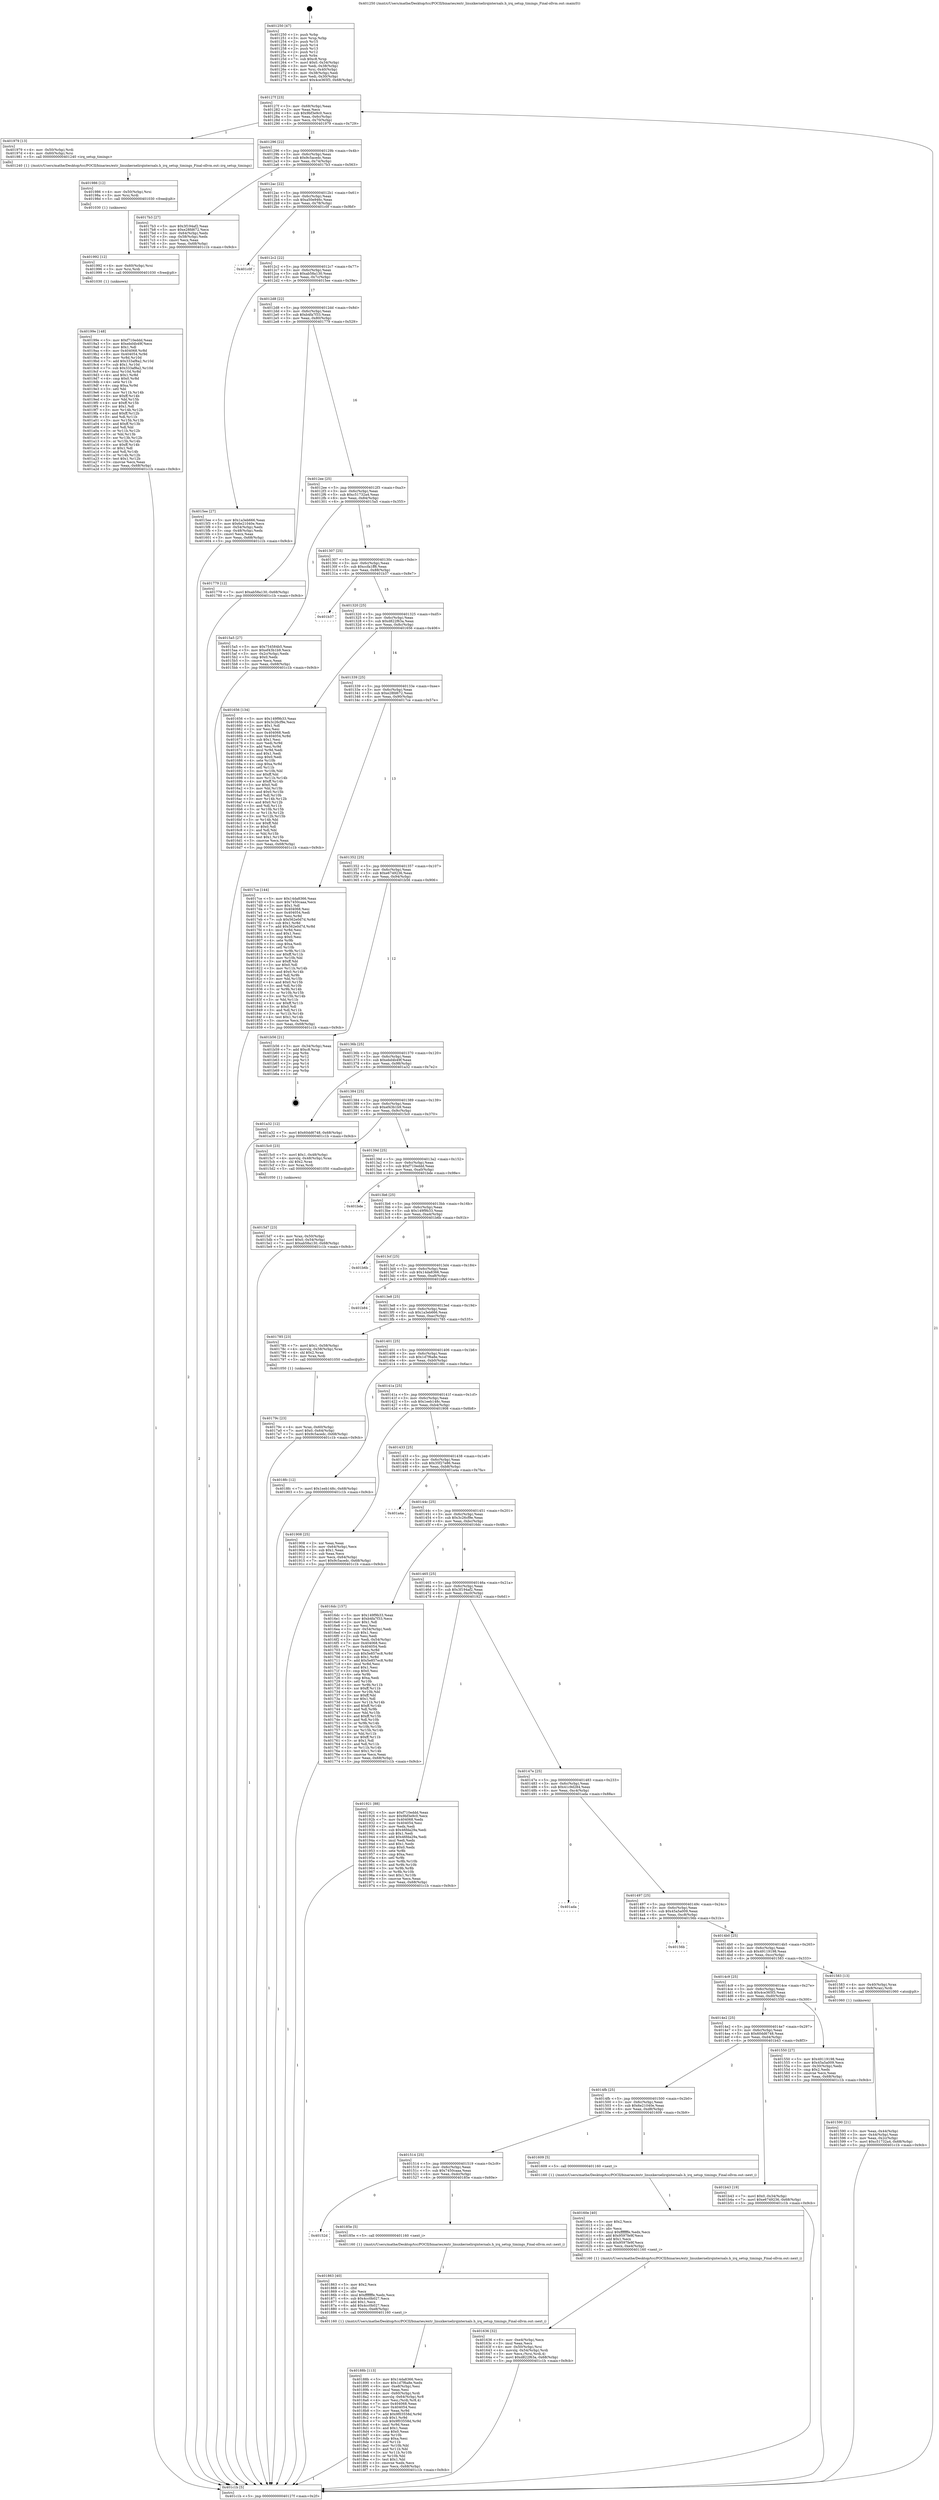 digraph "0x401250" {
  label = "0x401250 (/mnt/c/Users/mathe/Desktop/tcc/POCII/binaries/extr_linuxkernelirqinternals.h_irq_setup_timings_Final-ollvm.out::main(0))"
  labelloc = "t"
  node[shape=record]

  Entry [label="",width=0.3,height=0.3,shape=circle,fillcolor=black,style=filled]
  "0x40127f" [label="{
     0x40127f [23]\l
     | [instrs]\l
     &nbsp;&nbsp;0x40127f \<+3\>: mov -0x68(%rbp),%eax\l
     &nbsp;&nbsp;0x401282 \<+2\>: mov %eax,%ecx\l
     &nbsp;&nbsp;0x401284 \<+6\>: sub $0x9bf3e9c0,%ecx\l
     &nbsp;&nbsp;0x40128a \<+3\>: mov %eax,-0x6c(%rbp)\l
     &nbsp;&nbsp;0x40128d \<+3\>: mov %ecx,-0x70(%rbp)\l
     &nbsp;&nbsp;0x401290 \<+6\>: je 0000000000401979 \<main+0x729\>\l
  }"]
  "0x401979" [label="{
     0x401979 [13]\l
     | [instrs]\l
     &nbsp;&nbsp;0x401979 \<+4\>: mov -0x50(%rbp),%rdi\l
     &nbsp;&nbsp;0x40197d \<+4\>: mov -0x60(%rbp),%rsi\l
     &nbsp;&nbsp;0x401981 \<+5\>: call 0000000000401240 \<irq_setup_timings\>\l
     | [calls]\l
     &nbsp;&nbsp;0x401240 \{1\} (/mnt/c/Users/mathe/Desktop/tcc/POCII/binaries/extr_linuxkernelirqinternals.h_irq_setup_timings_Final-ollvm.out::irq_setup_timings)\l
  }"]
  "0x401296" [label="{
     0x401296 [22]\l
     | [instrs]\l
     &nbsp;&nbsp;0x401296 \<+5\>: jmp 000000000040129b \<main+0x4b\>\l
     &nbsp;&nbsp;0x40129b \<+3\>: mov -0x6c(%rbp),%eax\l
     &nbsp;&nbsp;0x40129e \<+5\>: sub $0x9c5acedc,%eax\l
     &nbsp;&nbsp;0x4012a3 \<+3\>: mov %eax,-0x74(%rbp)\l
     &nbsp;&nbsp;0x4012a6 \<+6\>: je 00000000004017b3 \<main+0x563\>\l
  }"]
  Exit [label="",width=0.3,height=0.3,shape=circle,fillcolor=black,style=filled,peripheries=2]
  "0x4017b3" [label="{
     0x4017b3 [27]\l
     | [instrs]\l
     &nbsp;&nbsp;0x4017b3 \<+5\>: mov $0x3f194af2,%eax\l
     &nbsp;&nbsp;0x4017b8 \<+5\>: mov $0xe28fd672,%ecx\l
     &nbsp;&nbsp;0x4017bd \<+3\>: mov -0x64(%rbp),%edx\l
     &nbsp;&nbsp;0x4017c0 \<+3\>: cmp -0x58(%rbp),%edx\l
     &nbsp;&nbsp;0x4017c3 \<+3\>: cmovl %ecx,%eax\l
     &nbsp;&nbsp;0x4017c6 \<+3\>: mov %eax,-0x68(%rbp)\l
     &nbsp;&nbsp;0x4017c9 \<+5\>: jmp 0000000000401c1b \<main+0x9cb\>\l
  }"]
  "0x4012ac" [label="{
     0x4012ac [22]\l
     | [instrs]\l
     &nbsp;&nbsp;0x4012ac \<+5\>: jmp 00000000004012b1 \<main+0x61\>\l
     &nbsp;&nbsp;0x4012b1 \<+3\>: mov -0x6c(%rbp),%eax\l
     &nbsp;&nbsp;0x4012b4 \<+5\>: sub $0xa50e946c,%eax\l
     &nbsp;&nbsp;0x4012b9 \<+3\>: mov %eax,-0x78(%rbp)\l
     &nbsp;&nbsp;0x4012bc \<+6\>: je 0000000000401c0f \<main+0x9bf\>\l
  }"]
  "0x40199e" [label="{
     0x40199e [148]\l
     | [instrs]\l
     &nbsp;&nbsp;0x40199e \<+5\>: mov $0xf710eddd,%eax\l
     &nbsp;&nbsp;0x4019a3 \<+5\>: mov $0xebd4b49f,%ecx\l
     &nbsp;&nbsp;0x4019a8 \<+2\>: mov $0x1,%dl\l
     &nbsp;&nbsp;0x4019aa \<+8\>: mov 0x404068,%r8d\l
     &nbsp;&nbsp;0x4019b2 \<+8\>: mov 0x404054,%r9d\l
     &nbsp;&nbsp;0x4019ba \<+3\>: mov %r8d,%r10d\l
     &nbsp;&nbsp;0x4019bd \<+7\>: add $0x333af8a2,%r10d\l
     &nbsp;&nbsp;0x4019c4 \<+4\>: sub $0x1,%r10d\l
     &nbsp;&nbsp;0x4019c8 \<+7\>: sub $0x333af8a2,%r10d\l
     &nbsp;&nbsp;0x4019cf \<+4\>: imul %r10d,%r8d\l
     &nbsp;&nbsp;0x4019d3 \<+4\>: and $0x1,%r8d\l
     &nbsp;&nbsp;0x4019d7 \<+4\>: cmp $0x0,%r8d\l
     &nbsp;&nbsp;0x4019db \<+4\>: sete %r11b\l
     &nbsp;&nbsp;0x4019df \<+4\>: cmp $0xa,%r9d\l
     &nbsp;&nbsp;0x4019e3 \<+3\>: setl %bl\l
     &nbsp;&nbsp;0x4019e6 \<+3\>: mov %r11b,%r14b\l
     &nbsp;&nbsp;0x4019e9 \<+4\>: xor $0xff,%r14b\l
     &nbsp;&nbsp;0x4019ed \<+3\>: mov %bl,%r15b\l
     &nbsp;&nbsp;0x4019f0 \<+4\>: xor $0xff,%r15b\l
     &nbsp;&nbsp;0x4019f4 \<+3\>: xor $0x1,%dl\l
     &nbsp;&nbsp;0x4019f7 \<+3\>: mov %r14b,%r12b\l
     &nbsp;&nbsp;0x4019fa \<+4\>: and $0xff,%r12b\l
     &nbsp;&nbsp;0x4019fe \<+3\>: and %dl,%r11b\l
     &nbsp;&nbsp;0x401a01 \<+3\>: mov %r15b,%r13b\l
     &nbsp;&nbsp;0x401a04 \<+4\>: and $0xff,%r13b\l
     &nbsp;&nbsp;0x401a08 \<+2\>: and %dl,%bl\l
     &nbsp;&nbsp;0x401a0a \<+3\>: or %r11b,%r12b\l
     &nbsp;&nbsp;0x401a0d \<+3\>: or %bl,%r13b\l
     &nbsp;&nbsp;0x401a10 \<+3\>: xor %r13b,%r12b\l
     &nbsp;&nbsp;0x401a13 \<+3\>: or %r15b,%r14b\l
     &nbsp;&nbsp;0x401a16 \<+4\>: xor $0xff,%r14b\l
     &nbsp;&nbsp;0x401a1a \<+3\>: or $0x1,%dl\l
     &nbsp;&nbsp;0x401a1d \<+3\>: and %dl,%r14b\l
     &nbsp;&nbsp;0x401a20 \<+3\>: or %r14b,%r12b\l
     &nbsp;&nbsp;0x401a23 \<+4\>: test $0x1,%r12b\l
     &nbsp;&nbsp;0x401a27 \<+3\>: cmovne %ecx,%eax\l
     &nbsp;&nbsp;0x401a2a \<+3\>: mov %eax,-0x68(%rbp)\l
     &nbsp;&nbsp;0x401a2d \<+5\>: jmp 0000000000401c1b \<main+0x9cb\>\l
  }"]
  "0x401c0f" [label="{
     0x401c0f\l
  }", style=dashed]
  "0x4012c2" [label="{
     0x4012c2 [22]\l
     | [instrs]\l
     &nbsp;&nbsp;0x4012c2 \<+5\>: jmp 00000000004012c7 \<main+0x77\>\l
     &nbsp;&nbsp;0x4012c7 \<+3\>: mov -0x6c(%rbp),%eax\l
     &nbsp;&nbsp;0x4012ca \<+5\>: sub $0xab58a130,%eax\l
     &nbsp;&nbsp;0x4012cf \<+3\>: mov %eax,-0x7c(%rbp)\l
     &nbsp;&nbsp;0x4012d2 \<+6\>: je 00000000004015ee \<main+0x39e\>\l
  }"]
  "0x401992" [label="{
     0x401992 [12]\l
     | [instrs]\l
     &nbsp;&nbsp;0x401992 \<+4\>: mov -0x60(%rbp),%rsi\l
     &nbsp;&nbsp;0x401996 \<+3\>: mov %rsi,%rdi\l
     &nbsp;&nbsp;0x401999 \<+5\>: call 0000000000401030 \<free@plt\>\l
     | [calls]\l
     &nbsp;&nbsp;0x401030 \{1\} (unknown)\l
  }"]
  "0x4015ee" [label="{
     0x4015ee [27]\l
     | [instrs]\l
     &nbsp;&nbsp;0x4015ee \<+5\>: mov $0x1a3eb666,%eax\l
     &nbsp;&nbsp;0x4015f3 \<+5\>: mov $0x6e21040e,%ecx\l
     &nbsp;&nbsp;0x4015f8 \<+3\>: mov -0x54(%rbp),%edx\l
     &nbsp;&nbsp;0x4015fb \<+3\>: cmp -0x48(%rbp),%edx\l
     &nbsp;&nbsp;0x4015fe \<+3\>: cmovl %ecx,%eax\l
     &nbsp;&nbsp;0x401601 \<+3\>: mov %eax,-0x68(%rbp)\l
     &nbsp;&nbsp;0x401604 \<+5\>: jmp 0000000000401c1b \<main+0x9cb\>\l
  }"]
  "0x4012d8" [label="{
     0x4012d8 [22]\l
     | [instrs]\l
     &nbsp;&nbsp;0x4012d8 \<+5\>: jmp 00000000004012dd \<main+0x8d\>\l
     &nbsp;&nbsp;0x4012dd \<+3\>: mov -0x6c(%rbp),%eax\l
     &nbsp;&nbsp;0x4012e0 \<+5\>: sub $0xb4fa7f33,%eax\l
     &nbsp;&nbsp;0x4012e5 \<+3\>: mov %eax,-0x80(%rbp)\l
     &nbsp;&nbsp;0x4012e8 \<+6\>: je 0000000000401779 \<main+0x529\>\l
  }"]
  "0x401986" [label="{
     0x401986 [12]\l
     | [instrs]\l
     &nbsp;&nbsp;0x401986 \<+4\>: mov -0x50(%rbp),%rsi\l
     &nbsp;&nbsp;0x40198a \<+3\>: mov %rsi,%rdi\l
     &nbsp;&nbsp;0x40198d \<+5\>: call 0000000000401030 \<free@plt\>\l
     | [calls]\l
     &nbsp;&nbsp;0x401030 \{1\} (unknown)\l
  }"]
  "0x401779" [label="{
     0x401779 [12]\l
     | [instrs]\l
     &nbsp;&nbsp;0x401779 \<+7\>: movl $0xab58a130,-0x68(%rbp)\l
     &nbsp;&nbsp;0x401780 \<+5\>: jmp 0000000000401c1b \<main+0x9cb\>\l
  }"]
  "0x4012ee" [label="{
     0x4012ee [25]\l
     | [instrs]\l
     &nbsp;&nbsp;0x4012ee \<+5\>: jmp 00000000004012f3 \<main+0xa3\>\l
     &nbsp;&nbsp;0x4012f3 \<+3\>: mov -0x6c(%rbp),%eax\l
     &nbsp;&nbsp;0x4012f6 \<+5\>: sub $0xc51732a4,%eax\l
     &nbsp;&nbsp;0x4012fb \<+6\>: mov %eax,-0x84(%rbp)\l
     &nbsp;&nbsp;0x401301 \<+6\>: je 00000000004015a5 \<main+0x355\>\l
  }"]
  "0x40188b" [label="{
     0x40188b [113]\l
     | [instrs]\l
     &nbsp;&nbsp;0x40188b \<+5\>: mov $0x14da8366,%ecx\l
     &nbsp;&nbsp;0x401890 \<+5\>: mov $0x1d7f6a8e,%edx\l
     &nbsp;&nbsp;0x401895 \<+6\>: mov -0xe8(%rbp),%esi\l
     &nbsp;&nbsp;0x40189b \<+3\>: imul %eax,%esi\l
     &nbsp;&nbsp;0x40189e \<+4\>: mov -0x60(%rbp),%rdi\l
     &nbsp;&nbsp;0x4018a2 \<+4\>: movslq -0x64(%rbp),%r8\l
     &nbsp;&nbsp;0x4018a6 \<+4\>: mov %esi,(%rdi,%r8,4)\l
     &nbsp;&nbsp;0x4018aa \<+7\>: mov 0x404068,%eax\l
     &nbsp;&nbsp;0x4018b1 \<+7\>: mov 0x404054,%esi\l
     &nbsp;&nbsp;0x4018b8 \<+3\>: mov %eax,%r9d\l
     &nbsp;&nbsp;0x4018bb \<+7\>: add $0x9f03558d,%r9d\l
     &nbsp;&nbsp;0x4018c2 \<+4\>: sub $0x1,%r9d\l
     &nbsp;&nbsp;0x4018c6 \<+7\>: sub $0x9f03558d,%r9d\l
     &nbsp;&nbsp;0x4018cd \<+4\>: imul %r9d,%eax\l
     &nbsp;&nbsp;0x4018d1 \<+3\>: and $0x1,%eax\l
     &nbsp;&nbsp;0x4018d4 \<+3\>: cmp $0x0,%eax\l
     &nbsp;&nbsp;0x4018d7 \<+4\>: sete %r10b\l
     &nbsp;&nbsp;0x4018db \<+3\>: cmp $0xa,%esi\l
     &nbsp;&nbsp;0x4018de \<+4\>: setl %r11b\l
     &nbsp;&nbsp;0x4018e2 \<+3\>: mov %r10b,%bl\l
     &nbsp;&nbsp;0x4018e5 \<+3\>: and %r11b,%bl\l
     &nbsp;&nbsp;0x4018e8 \<+3\>: xor %r11b,%r10b\l
     &nbsp;&nbsp;0x4018eb \<+3\>: or %r10b,%bl\l
     &nbsp;&nbsp;0x4018ee \<+3\>: test $0x1,%bl\l
     &nbsp;&nbsp;0x4018f1 \<+3\>: cmovne %edx,%ecx\l
     &nbsp;&nbsp;0x4018f4 \<+3\>: mov %ecx,-0x68(%rbp)\l
     &nbsp;&nbsp;0x4018f7 \<+5\>: jmp 0000000000401c1b \<main+0x9cb\>\l
  }"]
  "0x4015a5" [label="{
     0x4015a5 [27]\l
     | [instrs]\l
     &nbsp;&nbsp;0x4015a5 \<+5\>: mov $0x754584b5,%eax\l
     &nbsp;&nbsp;0x4015aa \<+5\>: mov $0xef43b1b9,%ecx\l
     &nbsp;&nbsp;0x4015af \<+3\>: mov -0x2c(%rbp),%edx\l
     &nbsp;&nbsp;0x4015b2 \<+3\>: cmp $0x0,%edx\l
     &nbsp;&nbsp;0x4015b5 \<+3\>: cmove %ecx,%eax\l
     &nbsp;&nbsp;0x4015b8 \<+3\>: mov %eax,-0x68(%rbp)\l
     &nbsp;&nbsp;0x4015bb \<+5\>: jmp 0000000000401c1b \<main+0x9cb\>\l
  }"]
  "0x401307" [label="{
     0x401307 [25]\l
     | [instrs]\l
     &nbsp;&nbsp;0x401307 \<+5\>: jmp 000000000040130c \<main+0xbc\>\l
     &nbsp;&nbsp;0x40130c \<+3\>: mov -0x6c(%rbp),%eax\l
     &nbsp;&nbsp;0x40130f \<+5\>: sub $0xccfa1ff8,%eax\l
     &nbsp;&nbsp;0x401314 \<+6\>: mov %eax,-0x88(%rbp)\l
     &nbsp;&nbsp;0x40131a \<+6\>: je 0000000000401b37 \<main+0x8e7\>\l
  }"]
  "0x401863" [label="{
     0x401863 [40]\l
     | [instrs]\l
     &nbsp;&nbsp;0x401863 \<+5\>: mov $0x2,%ecx\l
     &nbsp;&nbsp;0x401868 \<+1\>: cltd\l
     &nbsp;&nbsp;0x401869 \<+2\>: idiv %ecx\l
     &nbsp;&nbsp;0x40186b \<+6\>: imul $0xfffffffe,%edx,%ecx\l
     &nbsp;&nbsp;0x401871 \<+6\>: sub $0x4cc0b027,%ecx\l
     &nbsp;&nbsp;0x401877 \<+3\>: add $0x1,%ecx\l
     &nbsp;&nbsp;0x40187a \<+6\>: add $0x4cc0b027,%ecx\l
     &nbsp;&nbsp;0x401880 \<+6\>: mov %ecx,-0xe8(%rbp)\l
     &nbsp;&nbsp;0x401886 \<+5\>: call 0000000000401160 \<next_i\>\l
     | [calls]\l
     &nbsp;&nbsp;0x401160 \{1\} (/mnt/c/Users/mathe/Desktop/tcc/POCII/binaries/extr_linuxkernelirqinternals.h_irq_setup_timings_Final-ollvm.out::next_i)\l
  }"]
  "0x401b37" [label="{
     0x401b37\l
  }", style=dashed]
  "0x401320" [label="{
     0x401320 [25]\l
     | [instrs]\l
     &nbsp;&nbsp;0x401320 \<+5\>: jmp 0000000000401325 \<main+0xd5\>\l
     &nbsp;&nbsp;0x401325 \<+3\>: mov -0x6c(%rbp),%eax\l
     &nbsp;&nbsp;0x401328 \<+5\>: sub $0xd822f63a,%eax\l
     &nbsp;&nbsp;0x40132d \<+6\>: mov %eax,-0x8c(%rbp)\l
     &nbsp;&nbsp;0x401333 \<+6\>: je 0000000000401656 \<main+0x406\>\l
  }"]
  "0x40152d" [label="{
     0x40152d\l
  }", style=dashed]
  "0x401656" [label="{
     0x401656 [134]\l
     | [instrs]\l
     &nbsp;&nbsp;0x401656 \<+5\>: mov $0x149f9b33,%eax\l
     &nbsp;&nbsp;0x40165b \<+5\>: mov $0x3c26cf9e,%ecx\l
     &nbsp;&nbsp;0x401660 \<+2\>: mov $0x1,%dl\l
     &nbsp;&nbsp;0x401662 \<+2\>: xor %esi,%esi\l
     &nbsp;&nbsp;0x401664 \<+7\>: mov 0x404068,%edi\l
     &nbsp;&nbsp;0x40166b \<+8\>: mov 0x404054,%r8d\l
     &nbsp;&nbsp;0x401673 \<+3\>: sub $0x1,%esi\l
     &nbsp;&nbsp;0x401676 \<+3\>: mov %edi,%r9d\l
     &nbsp;&nbsp;0x401679 \<+3\>: add %esi,%r9d\l
     &nbsp;&nbsp;0x40167c \<+4\>: imul %r9d,%edi\l
     &nbsp;&nbsp;0x401680 \<+3\>: and $0x1,%edi\l
     &nbsp;&nbsp;0x401683 \<+3\>: cmp $0x0,%edi\l
     &nbsp;&nbsp;0x401686 \<+4\>: sete %r10b\l
     &nbsp;&nbsp;0x40168a \<+4\>: cmp $0xa,%r8d\l
     &nbsp;&nbsp;0x40168e \<+4\>: setl %r11b\l
     &nbsp;&nbsp;0x401692 \<+3\>: mov %r10b,%bl\l
     &nbsp;&nbsp;0x401695 \<+3\>: xor $0xff,%bl\l
     &nbsp;&nbsp;0x401698 \<+3\>: mov %r11b,%r14b\l
     &nbsp;&nbsp;0x40169b \<+4\>: xor $0xff,%r14b\l
     &nbsp;&nbsp;0x40169f \<+3\>: xor $0x0,%dl\l
     &nbsp;&nbsp;0x4016a2 \<+3\>: mov %bl,%r15b\l
     &nbsp;&nbsp;0x4016a5 \<+4\>: and $0x0,%r15b\l
     &nbsp;&nbsp;0x4016a9 \<+3\>: and %dl,%r10b\l
     &nbsp;&nbsp;0x4016ac \<+3\>: mov %r14b,%r12b\l
     &nbsp;&nbsp;0x4016af \<+4\>: and $0x0,%r12b\l
     &nbsp;&nbsp;0x4016b3 \<+3\>: and %dl,%r11b\l
     &nbsp;&nbsp;0x4016b6 \<+3\>: or %r10b,%r15b\l
     &nbsp;&nbsp;0x4016b9 \<+3\>: or %r11b,%r12b\l
     &nbsp;&nbsp;0x4016bc \<+3\>: xor %r12b,%r15b\l
     &nbsp;&nbsp;0x4016bf \<+3\>: or %r14b,%bl\l
     &nbsp;&nbsp;0x4016c2 \<+3\>: xor $0xff,%bl\l
     &nbsp;&nbsp;0x4016c5 \<+3\>: or $0x0,%dl\l
     &nbsp;&nbsp;0x4016c8 \<+2\>: and %dl,%bl\l
     &nbsp;&nbsp;0x4016ca \<+3\>: or %bl,%r15b\l
     &nbsp;&nbsp;0x4016cd \<+4\>: test $0x1,%r15b\l
     &nbsp;&nbsp;0x4016d1 \<+3\>: cmovne %ecx,%eax\l
     &nbsp;&nbsp;0x4016d4 \<+3\>: mov %eax,-0x68(%rbp)\l
     &nbsp;&nbsp;0x4016d7 \<+5\>: jmp 0000000000401c1b \<main+0x9cb\>\l
  }"]
  "0x401339" [label="{
     0x401339 [25]\l
     | [instrs]\l
     &nbsp;&nbsp;0x401339 \<+5\>: jmp 000000000040133e \<main+0xee\>\l
     &nbsp;&nbsp;0x40133e \<+3\>: mov -0x6c(%rbp),%eax\l
     &nbsp;&nbsp;0x401341 \<+5\>: sub $0xe28fd672,%eax\l
     &nbsp;&nbsp;0x401346 \<+6\>: mov %eax,-0x90(%rbp)\l
     &nbsp;&nbsp;0x40134c \<+6\>: je 00000000004017ce \<main+0x57e\>\l
  }"]
  "0x40185e" [label="{
     0x40185e [5]\l
     | [instrs]\l
     &nbsp;&nbsp;0x40185e \<+5\>: call 0000000000401160 \<next_i\>\l
     | [calls]\l
     &nbsp;&nbsp;0x401160 \{1\} (/mnt/c/Users/mathe/Desktop/tcc/POCII/binaries/extr_linuxkernelirqinternals.h_irq_setup_timings_Final-ollvm.out::next_i)\l
  }"]
  "0x4017ce" [label="{
     0x4017ce [144]\l
     | [instrs]\l
     &nbsp;&nbsp;0x4017ce \<+5\>: mov $0x14da8366,%eax\l
     &nbsp;&nbsp;0x4017d3 \<+5\>: mov $0x7450caaa,%ecx\l
     &nbsp;&nbsp;0x4017d8 \<+2\>: mov $0x1,%dl\l
     &nbsp;&nbsp;0x4017da \<+7\>: mov 0x404068,%esi\l
     &nbsp;&nbsp;0x4017e1 \<+7\>: mov 0x404054,%edi\l
     &nbsp;&nbsp;0x4017e8 \<+3\>: mov %esi,%r8d\l
     &nbsp;&nbsp;0x4017eb \<+7\>: sub $0x562e0d7d,%r8d\l
     &nbsp;&nbsp;0x4017f2 \<+4\>: sub $0x1,%r8d\l
     &nbsp;&nbsp;0x4017f6 \<+7\>: add $0x562e0d7d,%r8d\l
     &nbsp;&nbsp;0x4017fd \<+4\>: imul %r8d,%esi\l
     &nbsp;&nbsp;0x401801 \<+3\>: and $0x1,%esi\l
     &nbsp;&nbsp;0x401804 \<+3\>: cmp $0x0,%esi\l
     &nbsp;&nbsp;0x401807 \<+4\>: sete %r9b\l
     &nbsp;&nbsp;0x40180b \<+3\>: cmp $0xa,%edi\l
     &nbsp;&nbsp;0x40180e \<+4\>: setl %r10b\l
     &nbsp;&nbsp;0x401812 \<+3\>: mov %r9b,%r11b\l
     &nbsp;&nbsp;0x401815 \<+4\>: xor $0xff,%r11b\l
     &nbsp;&nbsp;0x401819 \<+3\>: mov %r10b,%bl\l
     &nbsp;&nbsp;0x40181c \<+3\>: xor $0xff,%bl\l
     &nbsp;&nbsp;0x40181f \<+3\>: xor $0x0,%dl\l
     &nbsp;&nbsp;0x401822 \<+3\>: mov %r11b,%r14b\l
     &nbsp;&nbsp;0x401825 \<+4\>: and $0x0,%r14b\l
     &nbsp;&nbsp;0x401829 \<+3\>: and %dl,%r9b\l
     &nbsp;&nbsp;0x40182c \<+3\>: mov %bl,%r15b\l
     &nbsp;&nbsp;0x40182f \<+4\>: and $0x0,%r15b\l
     &nbsp;&nbsp;0x401833 \<+3\>: and %dl,%r10b\l
     &nbsp;&nbsp;0x401836 \<+3\>: or %r9b,%r14b\l
     &nbsp;&nbsp;0x401839 \<+3\>: or %r10b,%r15b\l
     &nbsp;&nbsp;0x40183c \<+3\>: xor %r15b,%r14b\l
     &nbsp;&nbsp;0x40183f \<+3\>: or %bl,%r11b\l
     &nbsp;&nbsp;0x401842 \<+4\>: xor $0xff,%r11b\l
     &nbsp;&nbsp;0x401846 \<+3\>: or $0x0,%dl\l
     &nbsp;&nbsp;0x401849 \<+3\>: and %dl,%r11b\l
     &nbsp;&nbsp;0x40184c \<+3\>: or %r11b,%r14b\l
     &nbsp;&nbsp;0x40184f \<+4\>: test $0x1,%r14b\l
     &nbsp;&nbsp;0x401853 \<+3\>: cmovne %ecx,%eax\l
     &nbsp;&nbsp;0x401856 \<+3\>: mov %eax,-0x68(%rbp)\l
     &nbsp;&nbsp;0x401859 \<+5\>: jmp 0000000000401c1b \<main+0x9cb\>\l
  }"]
  "0x401352" [label="{
     0x401352 [25]\l
     | [instrs]\l
     &nbsp;&nbsp;0x401352 \<+5\>: jmp 0000000000401357 \<main+0x107\>\l
     &nbsp;&nbsp;0x401357 \<+3\>: mov -0x6c(%rbp),%eax\l
     &nbsp;&nbsp;0x40135a \<+5\>: sub $0xe6749236,%eax\l
     &nbsp;&nbsp;0x40135f \<+6\>: mov %eax,-0x94(%rbp)\l
     &nbsp;&nbsp;0x401365 \<+6\>: je 0000000000401b56 \<main+0x906\>\l
  }"]
  "0x40179c" [label="{
     0x40179c [23]\l
     | [instrs]\l
     &nbsp;&nbsp;0x40179c \<+4\>: mov %rax,-0x60(%rbp)\l
     &nbsp;&nbsp;0x4017a0 \<+7\>: movl $0x0,-0x64(%rbp)\l
     &nbsp;&nbsp;0x4017a7 \<+7\>: movl $0x9c5acedc,-0x68(%rbp)\l
     &nbsp;&nbsp;0x4017ae \<+5\>: jmp 0000000000401c1b \<main+0x9cb\>\l
  }"]
  "0x401b56" [label="{
     0x401b56 [21]\l
     | [instrs]\l
     &nbsp;&nbsp;0x401b56 \<+3\>: mov -0x34(%rbp),%eax\l
     &nbsp;&nbsp;0x401b59 \<+7\>: add $0xc8,%rsp\l
     &nbsp;&nbsp;0x401b60 \<+1\>: pop %rbx\l
     &nbsp;&nbsp;0x401b61 \<+2\>: pop %r12\l
     &nbsp;&nbsp;0x401b63 \<+2\>: pop %r13\l
     &nbsp;&nbsp;0x401b65 \<+2\>: pop %r14\l
     &nbsp;&nbsp;0x401b67 \<+2\>: pop %r15\l
     &nbsp;&nbsp;0x401b69 \<+1\>: pop %rbp\l
     &nbsp;&nbsp;0x401b6a \<+1\>: ret\l
  }"]
  "0x40136b" [label="{
     0x40136b [25]\l
     | [instrs]\l
     &nbsp;&nbsp;0x40136b \<+5\>: jmp 0000000000401370 \<main+0x120\>\l
     &nbsp;&nbsp;0x401370 \<+3\>: mov -0x6c(%rbp),%eax\l
     &nbsp;&nbsp;0x401373 \<+5\>: sub $0xebd4b49f,%eax\l
     &nbsp;&nbsp;0x401378 \<+6\>: mov %eax,-0x98(%rbp)\l
     &nbsp;&nbsp;0x40137e \<+6\>: je 0000000000401a32 \<main+0x7e2\>\l
  }"]
  "0x401636" [label="{
     0x401636 [32]\l
     | [instrs]\l
     &nbsp;&nbsp;0x401636 \<+6\>: mov -0xe4(%rbp),%ecx\l
     &nbsp;&nbsp;0x40163c \<+3\>: imul %eax,%ecx\l
     &nbsp;&nbsp;0x40163f \<+4\>: mov -0x50(%rbp),%rsi\l
     &nbsp;&nbsp;0x401643 \<+4\>: movslq -0x54(%rbp),%rdi\l
     &nbsp;&nbsp;0x401647 \<+3\>: mov %ecx,(%rsi,%rdi,4)\l
     &nbsp;&nbsp;0x40164a \<+7\>: movl $0xd822f63a,-0x68(%rbp)\l
     &nbsp;&nbsp;0x401651 \<+5\>: jmp 0000000000401c1b \<main+0x9cb\>\l
  }"]
  "0x401a32" [label="{
     0x401a32 [12]\l
     | [instrs]\l
     &nbsp;&nbsp;0x401a32 \<+7\>: movl $0x60dd6748,-0x68(%rbp)\l
     &nbsp;&nbsp;0x401a39 \<+5\>: jmp 0000000000401c1b \<main+0x9cb\>\l
  }"]
  "0x401384" [label="{
     0x401384 [25]\l
     | [instrs]\l
     &nbsp;&nbsp;0x401384 \<+5\>: jmp 0000000000401389 \<main+0x139\>\l
     &nbsp;&nbsp;0x401389 \<+3\>: mov -0x6c(%rbp),%eax\l
     &nbsp;&nbsp;0x40138c \<+5\>: sub $0xef43b1b9,%eax\l
     &nbsp;&nbsp;0x401391 \<+6\>: mov %eax,-0x9c(%rbp)\l
     &nbsp;&nbsp;0x401397 \<+6\>: je 00000000004015c0 \<main+0x370\>\l
  }"]
  "0x40160e" [label="{
     0x40160e [40]\l
     | [instrs]\l
     &nbsp;&nbsp;0x40160e \<+5\>: mov $0x2,%ecx\l
     &nbsp;&nbsp;0x401613 \<+1\>: cltd\l
     &nbsp;&nbsp;0x401614 \<+2\>: idiv %ecx\l
     &nbsp;&nbsp;0x401616 \<+6\>: imul $0xfffffffe,%edx,%ecx\l
     &nbsp;&nbsp;0x40161c \<+6\>: add $0x9597fe9f,%ecx\l
     &nbsp;&nbsp;0x401622 \<+3\>: add $0x1,%ecx\l
     &nbsp;&nbsp;0x401625 \<+6\>: sub $0x9597fe9f,%ecx\l
     &nbsp;&nbsp;0x40162b \<+6\>: mov %ecx,-0xe4(%rbp)\l
     &nbsp;&nbsp;0x401631 \<+5\>: call 0000000000401160 \<next_i\>\l
     | [calls]\l
     &nbsp;&nbsp;0x401160 \{1\} (/mnt/c/Users/mathe/Desktop/tcc/POCII/binaries/extr_linuxkernelirqinternals.h_irq_setup_timings_Final-ollvm.out::next_i)\l
  }"]
  "0x4015c0" [label="{
     0x4015c0 [23]\l
     | [instrs]\l
     &nbsp;&nbsp;0x4015c0 \<+7\>: movl $0x1,-0x48(%rbp)\l
     &nbsp;&nbsp;0x4015c7 \<+4\>: movslq -0x48(%rbp),%rax\l
     &nbsp;&nbsp;0x4015cb \<+4\>: shl $0x2,%rax\l
     &nbsp;&nbsp;0x4015cf \<+3\>: mov %rax,%rdi\l
     &nbsp;&nbsp;0x4015d2 \<+5\>: call 0000000000401050 \<malloc@plt\>\l
     | [calls]\l
     &nbsp;&nbsp;0x401050 \{1\} (unknown)\l
  }"]
  "0x40139d" [label="{
     0x40139d [25]\l
     | [instrs]\l
     &nbsp;&nbsp;0x40139d \<+5\>: jmp 00000000004013a2 \<main+0x152\>\l
     &nbsp;&nbsp;0x4013a2 \<+3\>: mov -0x6c(%rbp),%eax\l
     &nbsp;&nbsp;0x4013a5 \<+5\>: sub $0xf710eddd,%eax\l
     &nbsp;&nbsp;0x4013aa \<+6\>: mov %eax,-0xa0(%rbp)\l
     &nbsp;&nbsp;0x4013b0 \<+6\>: je 0000000000401bde \<main+0x98e\>\l
  }"]
  "0x401514" [label="{
     0x401514 [25]\l
     | [instrs]\l
     &nbsp;&nbsp;0x401514 \<+5\>: jmp 0000000000401519 \<main+0x2c9\>\l
     &nbsp;&nbsp;0x401519 \<+3\>: mov -0x6c(%rbp),%eax\l
     &nbsp;&nbsp;0x40151c \<+5\>: sub $0x7450caaa,%eax\l
     &nbsp;&nbsp;0x401521 \<+6\>: mov %eax,-0xdc(%rbp)\l
     &nbsp;&nbsp;0x401527 \<+6\>: je 000000000040185e \<main+0x60e\>\l
  }"]
  "0x401bde" [label="{
     0x401bde\l
  }", style=dashed]
  "0x4013b6" [label="{
     0x4013b6 [25]\l
     | [instrs]\l
     &nbsp;&nbsp;0x4013b6 \<+5\>: jmp 00000000004013bb \<main+0x16b\>\l
     &nbsp;&nbsp;0x4013bb \<+3\>: mov -0x6c(%rbp),%eax\l
     &nbsp;&nbsp;0x4013be \<+5\>: sub $0x149f9b33,%eax\l
     &nbsp;&nbsp;0x4013c3 \<+6\>: mov %eax,-0xa4(%rbp)\l
     &nbsp;&nbsp;0x4013c9 \<+6\>: je 0000000000401b6b \<main+0x91b\>\l
  }"]
  "0x401609" [label="{
     0x401609 [5]\l
     | [instrs]\l
     &nbsp;&nbsp;0x401609 \<+5\>: call 0000000000401160 \<next_i\>\l
     | [calls]\l
     &nbsp;&nbsp;0x401160 \{1\} (/mnt/c/Users/mathe/Desktop/tcc/POCII/binaries/extr_linuxkernelirqinternals.h_irq_setup_timings_Final-ollvm.out::next_i)\l
  }"]
  "0x401b6b" [label="{
     0x401b6b\l
  }", style=dashed]
  "0x4013cf" [label="{
     0x4013cf [25]\l
     | [instrs]\l
     &nbsp;&nbsp;0x4013cf \<+5\>: jmp 00000000004013d4 \<main+0x184\>\l
     &nbsp;&nbsp;0x4013d4 \<+3\>: mov -0x6c(%rbp),%eax\l
     &nbsp;&nbsp;0x4013d7 \<+5\>: sub $0x14da8366,%eax\l
     &nbsp;&nbsp;0x4013dc \<+6\>: mov %eax,-0xa8(%rbp)\l
     &nbsp;&nbsp;0x4013e2 \<+6\>: je 0000000000401b84 \<main+0x934\>\l
  }"]
  "0x4014fb" [label="{
     0x4014fb [25]\l
     | [instrs]\l
     &nbsp;&nbsp;0x4014fb \<+5\>: jmp 0000000000401500 \<main+0x2b0\>\l
     &nbsp;&nbsp;0x401500 \<+3\>: mov -0x6c(%rbp),%eax\l
     &nbsp;&nbsp;0x401503 \<+5\>: sub $0x6e21040e,%eax\l
     &nbsp;&nbsp;0x401508 \<+6\>: mov %eax,-0xd8(%rbp)\l
     &nbsp;&nbsp;0x40150e \<+6\>: je 0000000000401609 \<main+0x3b9\>\l
  }"]
  "0x401b84" [label="{
     0x401b84\l
  }", style=dashed]
  "0x4013e8" [label="{
     0x4013e8 [25]\l
     | [instrs]\l
     &nbsp;&nbsp;0x4013e8 \<+5\>: jmp 00000000004013ed \<main+0x19d\>\l
     &nbsp;&nbsp;0x4013ed \<+3\>: mov -0x6c(%rbp),%eax\l
     &nbsp;&nbsp;0x4013f0 \<+5\>: sub $0x1a3eb666,%eax\l
     &nbsp;&nbsp;0x4013f5 \<+6\>: mov %eax,-0xac(%rbp)\l
     &nbsp;&nbsp;0x4013fb \<+6\>: je 0000000000401785 \<main+0x535\>\l
  }"]
  "0x401b43" [label="{
     0x401b43 [19]\l
     | [instrs]\l
     &nbsp;&nbsp;0x401b43 \<+7\>: movl $0x0,-0x34(%rbp)\l
     &nbsp;&nbsp;0x401b4a \<+7\>: movl $0xe6749236,-0x68(%rbp)\l
     &nbsp;&nbsp;0x401b51 \<+5\>: jmp 0000000000401c1b \<main+0x9cb\>\l
  }"]
  "0x401785" [label="{
     0x401785 [23]\l
     | [instrs]\l
     &nbsp;&nbsp;0x401785 \<+7\>: movl $0x1,-0x58(%rbp)\l
     &nbsp;&nbsp;0x40178c \<+4\>: movslq -0x58(%rbp),%rax\l
     &nbsp;&nbsp;0x401790 \<+4\>: shl $0x2,%rax\l
     &nbsp;&nbsp;0x401794 \<+3\>: mov %rax,%rdi\l
     &nbsp;&nbsp;0x401797 \<+5\>: call 0000000000401050 \<malloc@plt\>\l
     | [calls]\l
     &nbsp;&nbsp;0x401050 \{1\} (unknown)\l
  }"]
  "0x401401" [label="{
     0x401401 [25]\l
     | [instrs]\l
     &nbsp;&nbsp;0x401401 \<+5\>: jmp 0000000000401406 \<main+0x1b6\>\l
     &nbsp;&nbsp;0x401406 \<+3\>: mov -0x6c(%rbp),%eax\l
     &nbsp;&nbsp;0x401409 \<+5\>: sub $0x1d7f6a8e,%eax\l
     &nbsp;&nbsp;0x40140e \<+6\>: mov %eax,-0xb0(%rbp)\l
     &nbsp;&nbsp;0x401414 \<+6\>: je 00000000004018fc \<main+0x6ac\>\l
  }"]
  "0x4015d7" [label="{
     0x4015d7 [23]\l
     | [instrs]\l
     &nbsp;&nbsp;0x4015d7 \<+4\>: mov %rax,-0x50(%rbp)\l
     &nbsp;&nbsp;0x4015db \<+7\>: movl $0x0,-0x54(%rbp)\l
     &nbsp;&nbsp;0x4015e2 \<+7\>: movl $0xab58a130,-0x68(%rbp)\l
     &nbsp;&nbsp;0x4015e9 \<+5\>: jmp 0000000000401c1b \<main+0x9cb\>\l
  }"]
  "0x4018fc" [label="{
     0x4018fc [12]\l
     | [instrs]\l
     &nbsp;&nbsp;0x4018fc \<+7\>: movl $0x1eeb148c,-0x68(%rbp)\l
     &nbsp;&nbsp;0x401903 \<+5\>: jmp 0000000000401c1b \<main+0x9cb\>\l
  }"]
  "0x40141a" [label="{
     0x40141a [25]\l
     | [instrs]\l
     &nbsp;&nbsp;0x40141a \<+5\>: jmp 000000000040141f \<main+0x1cf\>\l
     &nbsp;&nbsp;0x40141f \<+3\>: mov -0x6c(%rbp),%eax\l
     &nbsp;&nbsp;0x401422 \<+5\>: sub $0x1eeb148c,%eax\l
     &nbsp;&nbsp;0x401427 \<+6\>: mov %eax,-0xb4(%rbp)\l
     &nbsp;&nbsp;0x40142d \<+6\>: je 0000000000401908 \<main+0x6b8\>\l
  }"]
  "0x401590" [label="{
     0x401590 [21]\l
     | [instrs]\l
     &nbsp;&nbsp;0x401590 \<+3\>: mov %eax,-0x44(%rbp)\l
     &nbsp;&nbsp;0x401593 \<+3\>: mov -0x44(%rbp),%eax\l
     &nbsp;&nbsp;0x401596 \<+3\>: mov %eax,-0x2c(%rbp)\l
     &nbsp;&nbsp;0x401599 \<+7\>: movl $0xc51732a4,-0x68(%rbp)\l
     &nbsp;&nbsp;0x4015a0 \<+5\>: jmp 0000000000401c1b \<main+0x9cb\>\l
  }"]
  "0x401908" [label="{
     0x401908 [25]\l
     | [instrs]\l
     &nbsp;&nbsp;0x401908 \<+2\>: xor %eax,%eax\l
     &nbsp;&nbsp;0x40190a \<+3\>: mov -0x64(%rbp),%ecx\l
     &nbsp;&nbsp;0x40190d \<+3\>: sub $0x1,%eax\l
     &nbsp;&nbsp;0x401910 \<+2\>: sub %eax,%ecx\l
     &nbsp;&nbsp;0x401912 \<+3\>: mov %ecx,-0x64(%rbp)\l
     &nbsp;&nbsp;0x401915 \<+7\>: movl $0x9c5acedc,-0x68(%rbp)\l
     &nbsp;&nbsp;0x40191c \<+5\>: jmp 0000000000401c1b \<main+0x9cb\>\l
  }"]
  "0x401433" [label="{
     0x401433 [25]\l
     | [instrs]\l
     &nbsp;&nbsp;0x401433 \<+5\>: jmp 0000000000401438 \<main+0x1e8\>\l
     &nbsp;&nbsp;0x401438 \<+3\>: mov -0x6c(%rbp),%eax\l
     &nbsp;&nbsp;0x40143b \<+5\>: sub $0x35f27e86,%eax\l
     &nbsp;&nbsp;0x401440 \<+6\>: mov %eax,-0xb8(%rbp)\l
     &nbsp;&nbsp;0x401446 \<+6\>: je 0000000000401a4a \<main+0x7fa\>\l
  }"]
  "0x401250" [label="{
     0x401250 [47]\l
     | [instrs]\l
     &nbsp;&nbsp;0x401250 \<+1\>: push %rbp\l
     &nbsp;&nbsp;0x401251 \<+3\>: mov %rsp,%rbp\l
     &nbsp;&nbsp;0x401254 \<+2\>: push %r15\l
     &nbsp;&nbsp;0x401256 \<+2\>: push %r14\l
     &nbsp;&nbsp;0x401258 \<+2\>: push %r13\l
     &nbsp;&nbsp;0x40125a \<+2\>: push %r12\l
     &nbsp;&nbsp;0x40125c \<+1\>: push %rbx\l
     &nbsp;&nbsp;0x40125d \<+7\>: sub $0xc8,%rsp\l
     &nbsp;&nbsp;0x401264 \<+7\>: movl $0x0,-0x34(%rbp)\l
     &nbsp;&nbsp;0x40126b \<+3\>: mov %edi,-0x38(%rbp)\l
     &nbsp;&nbsp;0x40126e \<+4\>: mov %rsi,-0x40(%rbp)\l
     &nbsp;&nbsp;0x401272 \<+3\>: mov -0x38(%rbp),%edi\l
     &nbsp;&nbsp;0x401275 \<+3\>: mov %edi,-0x30(%rbp)\l
     &nbsp;&nbsp;0x401278 \<+7\>: movl $0x4ce365f3,-0x68(%rbp)\l
  }"]
  "0x401a4a" [label="{
     0x401a4a\l
  }", style=dashed]
  "0x40144c" [label="{
     0x40144c [25]\l
     | [instrs]\l
     &nbsp;&nbsp;0x40144c \<+5\>: jmp 0000000000401451 \<main+0x201\>\l
     &nbsp;&nbsp;0x401451 \<+3\>: mov -0x6c(%rbp),%eax\l
     &nbsp;&nbsp;0x401454 \<+5\>: sub $0x3c26cf9e,%eax\l
     &nbsp;&nbsp;0x401459 \<+6\>: mov %eax,-0xbc(%rbp)\l
     &nbsp;&nbsp;0x40145f \<+6\>: je 00000000004016dc \<main+0x48c\>\l
  }"]
  "0x401c1b" [label="{
     0x401c1b [5]\l
     | [instrs]\l
     &nbsp;&nbsp;0x401c1b \<+5\>: jmp 000000000040127f \<main+0x2f\>\l
  }"]
  "0x4016dc" [label="{
     0x4016dc [157]\l
     | [instrs]\l
     &nbsp;&nbsp;0x4016dc \<+5\>: mov $0x149f9b33,%eax\l
     &nbsp;&nbsp;0x4016e1 \<+5\>: mov $0xb4fa7f33,%ecx\l
     &nbsp;&nbsp;0x4016e6 \<+2\>: mov $0x1,%dl\l
     &nbsp;&nbsp;0x4016e8 \<+2\>: xor %esi,%esi\l
     &nbsp;&nbsp;0x4016ea \<+3\>: mov -0x54(%rbp),%edi\l
     &nbsp;&nbsp;0x4016ed \<+3\>: sub $0x1,%esi\l
     &nbsp;&nbsp;0x4016f0 \<+2\>: sub %esi,%edi\l
     &nbsp;&nbsp;0x4016f2 \<+3\>: mov %edi,-0x54(%rbp)\l
     &nbsp;&nbsp;0x4016f5 \<+7\>: mov 0x404068,%esi\l
     &nbsp;&nbsp;0x4016fc \<+7\>: mov 0x404054,%edi\l
     &nbsp;&nbsp;0x401703 \<+3\>: mov %esi,%r8d\l
     &nbsp;&nbsp;0x401706 \<+7\>: sub $0x5e857ec8,%r8d\l
     &nbsp;&nbsp;0x40170d \<+4\>: sub $0x1,%r8d\l
     &nbsp;&nbsp;0x401711 \<+7\>: add $0x5e857ec8,%r8d\l
     &nbsp;&nbsp;0x401718 \<+4\>: imul %r8d,%esi\l
     &nbsp;&nbsp;0x40171c \<+3\>: and $0x1,%esi\l
     &nbsp;&nbsp;0x40171f \<+3\>: cmp $0x0,%esi\l
     &nbsp;&nbsp;0x401722 \<+4\>: sete %r9b\l
     &nbsp;&nbsp;0x401726 \<+3\>: cmp $0xa,%edi\l
     &nbsp;&nbsp;0x401729 \<+4\>: setl %r10b\l
     &nbsp;&nbsp;0x40172d \<+3\>: mov %r9b,%r11b\l
     &nbsp;&nbsp;0x401730 \<+4\>: xor $0xff,%r11b\l
     &nbsp;&nbsp;0x401734 \<+3\>: mov %r10b,%bl\l
     &nbsp;&nbsp;0x401737 \<+3\>: xor $0xff,%bl\l
     &nbsp;&nbsp;0x40173a \<+3\>: xor $0x1,%dl\l
     &nbsp;&nbsp;0x40173d \<+3\>: mov %r11b,%r14b\l
     &nbsp;&nbsp;0x401740 \<+4\>: and $0xff,%r14b\l
     &nbsp;&nbsp;0x401744 \<+3\>: and %dl,%r9b\l
     &nbsp;&nbsp;0x401747 \<+3\>: mov %bl,%r15b\l
     &nbsp;&nbsp;0x40174a \<+4\>: and $0xff,%r15b\l
     &nbsp;&nbsp;0x40174e \<+3\>: and %dl,%r10b\l
     &nbsp;&nbsp;0x401751 \<+3\>: or %r9b,%r14b\l
     &nbsp;&nbsp;0x401754 \<+3\>: or %r10b,%r15b\l
     &nbsp;&nbsp;0x401757 \<+3\>: xor %r15b,%r14b\l
     &nbsp;&nbsp;0x40175a \<+3\>: or %bl,%r11b\l
     &nbsp;&nbsp;0x40175d \<+4\>: xor $0xff,%r11b\l
     &nbsp;&nbsp;0x401761 \<+3\>: or $0x1,%dl\l
     &nbsp;&nbsp;0x401764 \<+3\>: and %dl,%r11b\l
     &nbsp;&nbsp;0x401767 \<+3\>: or %r11b,%r14b\l
     &nbsp;&nbsp;0x40176a \<+4\>: test $0x1,%r14b\l
     &nbsp;&nbsp;0x40176e \<+3\>: cmovne %ecx,%eax\l
     &nbsp;&nbsp;0x401771 \<+3\>: mov %eax,-0x68(%rbp)\l
     &nbsp;&nbsp;0x401774 \<+5\>: jmp 0000000000401c1b \<main+0x9cb\>\l
  }"]
  "0x401465" [label="{
     0x401465 [25]\l
     | [instrs]\l
     &nbsp;&nbsp;0x401465 \<+5\>: jmp 000000000040146a \<main+0x21a\>\l
     &nbsp;&nbsp;0x40146a \<+3\>: mov -0x6c(%rbp),%eax\l
     &nbsp;&nbsp;0x40146d \<+5\>: sub $0x3f194af2,%eax\l
     &nbsp;&nbsp;0x401472 \<+6\>: mov %eax,-0xc0(%rbp)\l
     &nbsp;&nbsp;0x401478 \<+6\>: je 0000000000401921 \<main+0x6d1\>\l
  }"]
  "0x4014e2" [label="{
     0x4014e2 [25]\l
     | [instrs]\l
     &nbsp;&nbsp;0x4014e2 \<+5\>: jmp 00000000004014e7 \<main+0x297\>\l
     &nbsp;&nbsp;0x4014e7 \<+3\>: mov -0x6c(%rbp),%eax\l
     &nbsp;&nbsp;0x4014ea \<+5\>: sub $0x60dd6748,%eax\l
     &nbsp;&nbsp;0x4014ef \<+6\>: mov %eax,-0xd4(%rbp)\l
     &nbsp;&nbsp;0x4014f5 \<+6\>: je 0000000000401b43 \<main+0x8f3\>\l
  }"]
  "0x401921" [label="{
     0x401921 [88]\l
     | [instrs]\l
     &nbsp;&nbsp;0x401921 \<+5\>: mov $0xf710eddd,%eax\l
     &nbsp;&nbsp;0x401926 \<+5\>: mov $0x9bf3e9c0,%ecx\l
     &nbsp;&nbsp;0x40192b \<+7\>: mov 0x404068,%edx\l
     &nbsp;&nbsp;0x401932 \<+7\>: mov 0x404054,%esi\l
     &nbsp;&nbsp;0x401939 \<+2\>: mov %edx,%edi\l
     &nbsp;&nbsp;0x40193b \<+6\>: sub $0x46fda29a,%edi\l
     &nbsp;&nbsp;0x401941 \<+3\>: sub $0x1,%edi\l
     &nbsp;&nbsp;0x401944 \<+6\>: add $0x46fda29a,%edi\l
     &nbsp;&nbsp;0x40194a \<+3\>: imul %edi,%edx\l
     &nbsp;&nbsp;0x40194d \<+3\>: and $0x1,%edx\l
     &nbsp;&nbsp;0x401950 \<+3\>: cmp $0x0,%edx\l
     &nbsp;&nbsp;0x401953 \<+4\>: sete %r8b\l
     &nbsp;&nbsp;0x401957 \<+3\>: cmp $0xa,%esi\l
     &nbsp;&nbsp;0x40195a \<+4\>: setl %r9b\l
     &nbsp;&nbsp;0x40195e \<+3\>: mov %r8b,%r10b\l
     &nbsp;&nbsp;0x401961 \<+3\>: and %r9b,%r10b\l
     &nbsp;&nbsp;0x401964 \<+3\>: xor %r9b,%r8b\l
     &nbsp;&nbsp;0x401967 \<+3\>: or %r8b,%r10b\l
     &nbsp;&nbsp;0x40196a \<+4\>: test $0x1,%r10b\l
     &nbsp;&nbsp;0x40196e \<+3\>: cmovne %ecx,%eax\l
     &nbsp;&nbsp;0x401971 \<+3\>: mov %eax,-0x68(%rbp)\l
     &nbsp;&nbsp;0x401974 \<+5\>: jmp 0000000000401c1b \<main+0x9cb\>\l
  }"]
  "0x40147e" [label="{
     0x40147e [25]\l
     | [instrs]\l
     &nbsp;&nbsp;0x40147e \<+5\>: jmp 0000000000401483 \<main+0x233\>\l
     &nbsp;&nbsp;0x401483 \<+3\>: mov -0x6c(%rbp),%eax\l
     &nbsp;&nbsp;0x401486 \<+5\>: sub $0x41c9d284,%eax\l
     &nbsp;&nbsp;0x40148b \<+6\>: mov %eax,-0xc4(%rbp)\l
     &nbsp;&nbsp;0x401491 \<+6\>: je 0000000000401ada \<main+0x88a\>\l
  }"]
  "0x401550" [label="{
     0x401550 [27]\l
     | [instrs]\l
     &nbsp;&nbsp;0x401550 \<+5\>: mov $0x49119198,%eax\l
     &nbsp;&nbsp;0x401555 \<+5\>: mov $0x45a5a009,%ecx\l
     &nbsp;&nbsp;0x40155a \<+3\>: mov -0x30(%rbp),%edx\l
     &nbsp;&nbsp;0x40155d \<+3\>: cmp $0x2,%edx\l
     &nbsp;&nbsp;0x401560 \<+3\>: cmovne %ecx,%eax\l
     &nbsp;&nbsp;0x401563 \<+3\>: mov %eax,-0x68(%rbp)\l
     &nbsp;&nbsp;0x401566 \<+5\>: jmp 0000000000401c1b \<main+0x9cb\>\l
  }"]
  "0x401ada" [label="{
     0x401ada\l
  }", style=dashed]
  "0x401497" [label="{
     0x401497 [25]\l
     | [instrs]\l
     &nbsp;&nbsp;0x401497 \<+5\>: jmp 000000000040149c \<main+0x24c\>\l
     &nbsp;&nbsp;0x40149c \<+3\>: mov -0x6c(%rbp),%eax\l
     &nbsp;&nbsp;0x40149f \<+5\>: sub $0x45a5a009,%eax\l
     &nbsp;&nbsp;0x4014a4 \<+6\>: mov %eax,-0xc8(%rbp)\l
     &nbsp;&nbsp;0x4014aa \<+6\>: je 000000000040156b \<main+0x31b\>\l
  }"]
  "0x4014c9" [label="{
     0x4014c9 [25]\l
     | [instrs]\l
     &nbsp;&nbsp;0x4014c9 \<+5\>: jmp 00000000004014ce \<main+0x27e\>\l
     &nbsp;&nbsp;0x4014ce \<+3\>: mov -0x6c(%rbp),%eax\l
     &nbsp;&nbsp;0x4014d1 \<+5\>: sub $0x4ce365f3,%eax\l
     &nbsp;&nbsp;0x4014d6 \<+6\>: mov %eax,-0xd0(%rbp)\l
     &nbsp;&nbsp;0x4014dc \<+6\>: je 0000000000401550 \<main+0x300\>\l
  }"]
  "0x40156b" [label="{
     0x40156b\l
  }", style=dashed]
  "0x4014b0" [label="{
     0x4014b0 [25]\l
     | [instrs]\l
     &nbsp;&nbsp;0x4014b0 \<+5\>: jmp 00000000004014b5 \<main+0x265\>\l
     &nbsp;&nbsp;0x4014b5 \<+3\>: mov -0x6c(%rbp),%eax\l
     &nbsp;&nbsp;0x4014b8 \<+5\>: sub $0x49119198,%eax\l
     &nbsp;&nbsp;0x4014bd \<+6\>: mov %eax,-0xcc(%rbp)\l
     &nbsp;&nbsp;0x4014c3 \<+6\>: je 0000000000401583 \<main+0x333\>\l
  }"]
  "0x401583" [label="{
     0x401583 [13]\l
     | [instrs]\l
     &nbsp;&nbsp;0x401583 \<+4\>: mov -0x40(%rbp),%rax\l
     &nbsp;&nbsp;0x401587 \<+4\>: mov 0x8(%rax),%rdi\l
     &nbsp;&nbsp;0x40158b \<+5\>: call 0000000000401060 \<atoi@plt\>\l
     | [calls]\l
     &nbsp;&nbsp;0x401060 \{1\} (unknown)\l
  }"]
  Entry -> "0x401250" [label=" 1"]
  "0x40127f" -> "0x401979" [label=" 1"]
  "0x40127f" -> "0x401296" [label=" 21"]
  "0x401b56" -> Exit [label=" 1"]
  "0x401296" -> "0x4017b3" [label=" 2"]
  "0x401296" -> "0x4012ac" [label=" 19"]
  "0x401b43" -> "0x401c1b" [label=" 1"]
  "0x4012ac" -> "0x401c0f" [label=" 0"]
  "0x4012ac" -> "0x4012c2" [label=" 19"]
  "0x401a32" -> "0x401c1b" [label=" 1"]
  "0x4012c2" -> "0x4015ee" [label=" 2"]
  "0x4012c2" -> "0x4012d8" [label=" 17"]
  "0x40199e" -> "0x401c1b" [label=" 1"]
  "0x4012d8" -> "0x401779" [label=" 1"]
  "0x4012d8" -> "0x4012ee" [label=" 16"]
  "0x401992" -> "0x40199e" [label=" 1"]
  "0x4012ee" -> "0x4015a5" [label=" 1"]
  "0x4012ee" -> "0x401307" [label=" 15"]
  "0x401986" -> "0x401992" [label=" 1"]
  "0x401307" -> "0x401b37" [label=" 0"]
  "0x401307" -> "0x401320" [label=" 15"]
  "0x401979" -> "0x401986" [label=" 1"]
  "0x401320" -> "0x401656" [label=" 1"]
  "0x401320" -> "0x401339" [label=" 14"]
  "0x401921" -> "0x401c1b" [label=" 1"]
  "0x401339" -> "0x4017ce" [label=" 1"]
  "0x401339" -> "0x401352" [label=" 13"]
  "0x401908" -> "0x401c1b" [label=" 1"]
  "0x401352" -> "0x401b56" [label=" 1"]
  "0x401352" -> "0x40136b" [label=" 12"]
  "0x40188b" -> "0x401c1b" [label=" 1"]
  "0x40136b" -> "0x401a32" [label=" 1"]
  "0x40136b" -> "0x401384" [label=" 11"]
  "0x401863" -> "0x40188b" [label=" 1"]
  "0x401384" -> "0x4015c0" [label=" 1"]
  "0x401384" -> "0x40139d" [label=" 10"]
  "0x40185e" -> "0x401863" [label=" 1"]
  "0x40139d" -> "0x401bde" [label=" 0"]
  "0x40139d" -> "0x4013b6" [label=" 10"]
  "0x401514" -> "0x40152d" [label=" 0"]
  "0x4013b6" -> "0x401b6b" [label=" 0"]
  "0x4013b6" -> "0x4013cf" [label=" 10"]
  "0x401514" -> "0x40185e" [label=" 1"]
  "0x4013cf" -> "0x401b84" [label=" 0"]
  "0x4013cf" -> "0x4013e8" [label=" 10"]
  "0x4017ce" -> "0x401c1b" [label=" 1"]
  "0x4013e8" -> "0x401785" [label=" 1"]
  "0x4013e8" -> "0x401401" [label=" 9"]
  "0x4017b3" -> "0x401c1b" [label=" 2"]
  "0x401401" -> "0x4018fc" [label=" 1"]
  "0x401401" -> "0x40141a" [label=" 8"]
  "0x401785" -> "0x40179c" [label=" 1"]
  "0x40141a" -> "0x401908" [label=" 1"]
  "0x40141a" -> "0x401433" [label=" 7"]
  "0x401779" -> "0x401c1b" [label=" 1"]
  "0x401433" -> "0x401a4a" [label=" 0"]
  "0x401433" -> "0x40144c" [label=" 7"]
  "0x4016dc" -> "0x401c1b" [label=" 1"]
  "0x40144c" -> "0x4016dc" [label=" 1"]
  "0x40144c" -> "0x401465" [label=" 6"]
  "0x401656" -> "0x401c1b" [label=" 1"]
  "0x401465" -> "0x401921" [label=" 1"]
  "0x401465" -> "0x40147e" [label=" 5"]
  "0x401636" -> "0x401c1b" [label=" 1"]
  "0x40147e" -> "0x401ada" [label=" 0"]
  "0x40147e" -> "0x401497" [label=" 5"]
  "0x40160e" -> "0x401636" [label=" 1"]
  "0x401497" -> "0x40156b" [label=" 0"]
  "0x401497" -> "0x4014b0" [label=" 5"]
  "0x4014fb" -> "0x401514" [label=" 1"]
  "0x4014b0" -> "0x401583" [label=" 1"]
  "0x4014b0" -> "0x4014c9" [label=" 4"]
  "0x401609" -> "0x40160e" [label=" 1"]
  "0x4014c9" -> "0x401550" [label=" 1"]
  "0x4014c9" -> "0x4014e2" [label=" 3"]
  "0x401550" -> "0x401c1b" [label=" 1"]
  "0x401250" -> "0x40127f" [label=" 1"]
  "0x401c1b" -> "0x40127f" [label=" 21"]
  "0x401583" -> "0x401590" [label=" 1"]
  "0x401590" -> "0x401c1b" [label=" 1"]
  "0x4015a5" -> "0x401c1b" [label=" 1"]
  "0x4015c0" -> "0x4015d7" [label=" 1"]
  "0x4015d7" -> "0x401c1b" [label=" 1"]
  "0x4015ee" -> "0x401c1b" [label=" 2"]
  "0x40179c" -> "0x401c1b" [label=" 1"]
  "0x4014e2" -> "0x401b43" [label=" 1"]
  "0x4014e2" -> "0x4014fb" [label=" 2"]
  "0x4018fc" -> "0x401c1b" [label=" 1"]
  "0x4014fb" -> "0x401609" [label=" 1"]
}

